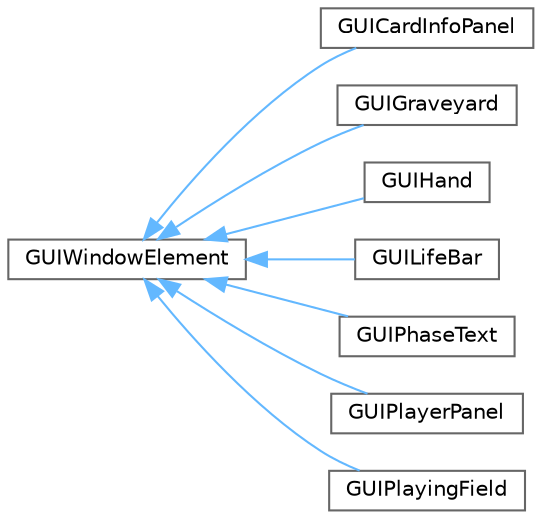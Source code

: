digraph "Graphical Class Hierarchy"
{
 // LATEX_PDF_SIZE
  bgcolor="transparent";
  edge [fontname=Helvetica,fontsize=10,labelfontname=Helvetica,labelfontsize=10];
  node [fontname=Helvetica,fontsize=10,shape=box,height=0.2,width=0.4];
  rankdir="LR";
  Node0 [id="Node000000",label="GUIWindowElement",height=0.2,width=0.4,color="grey40", fillcolor="white", style="filled",URL="$class_g_u_i_window_element.html",tooltip="The GUIWindowElement class is an abstract class that represents a graphical element in a window."];
  Node0 -> Node1 [id="edge8_Node000000_Node000001",dir="back",color="steelblue1",style="solid",tooltip=" "];
  Node1 [id="Node000001",label="GUICardInfoPanel",height=0.2,width=0.4,color="grey40", fillcolor="white", style="filled",URL="$class_g_u_i_card_info_panel.html",tooltip="A class that represents the GUI Card Info Panel."];
  Node0 -> Node2 [id="edge9_Node000000_Node000002",dir="back",color="steelblue1",style="solid",tooltip=" "];
  Node2 [id="Node000002",label="GUIGraveyard",height=0.2,width=0.4,color="grey40", fillcolor="white", style="filled",URL="$class_g_u_i_graveyard.html",tooltip="A class that represents the GUI Graveyard."];
  Node0 -> Node3 [id="edge10_Node000000_Node000003",dir="back",color="steelblue1",style="solid",tooltip=" "];
  Node3 [id="Node000003",label="GUIHand",height=0.2,width=0.4,color="grey40", fillcolor="white", style="filled",URL="$class_g_u_i_hand.html",tooltip="A class that represents the GUI Hand."];
  Node0 -> Node4 [id="edge11_Node000000_Node000004",dir="back",color="steelblue1",style="solid",tooltip=" "];
  Node4 [id="Node000004",label="GUILifeBar",height=0.2,width=0.4,color="grey40", fillcolor="white", style="filled",URL="$class_g_u_i_life_bar.html",tooltip="A class that represents the GUI Life Bar."];
  Node0 -> Node5 [id="edge12_Node000000_Node000005",dir="back",color="steelblue1",style="solid",tooltip=" "];
  Node5 [id="Node000005",label="GUIPhaseText",height=0.2,width=0.4,color="grey40", fillcolor="white", style="filled",URL="$class_g_u_i_phase_text.html",tooltip="This class handles the phase text of the MiniYugioh game."];
  Node0 -> Node6 [id="edge13_Node000000_Node000006",dir="back",color="steelblue1",style="solid",tooltip=" "];
  Node6 [id="Node000006",label="GUIPlayerPanel",height=0.2,width=0.4,color="grey40", fillcolor="white", style="filled",URL="$class_g_u_i_player_panel.html",tooltip="This class handles the player panel of the MiniYugioh game."];
  Node0 -> Node7 [id="edge14_Node000000_Node000007",dir="back",color="steelblue1",style="solid",tooltip=" "];
  Node7 [id="Node000007",label="GUIPlayingField",height=0.2,width=0.4,color="grey40", fillcolor="white", style="filled",URL="$class_g_u_i_playing_field.html",tooltip="This class handles the GUI playing field of the MiniYugioh game."];
}
